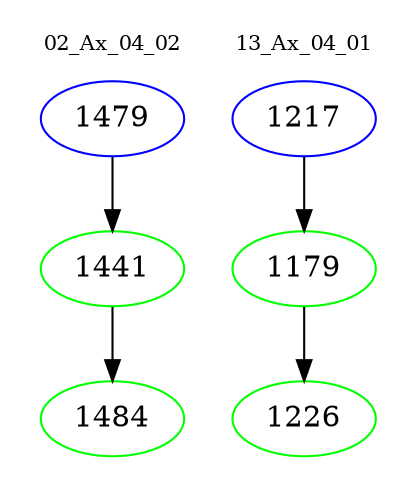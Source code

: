 digraph{
subgraph cluster_0 {
color = white
label = "02_Ax_04_02";
fontsize=10;
T0_1479 [label="1479", color="blue"]
T0_1479 -> T0_1441 [color="black"]
T0_1441 [label="1441", color="green"]
T0_1441 -> T0_1484 [color="black"]
T0_1484 [label="1484", color="green"]
}
subgraph cluster_1 {
color = white
label = "13_Ax_04_01";
fontsize=10;
T1_1217 [label="1217", color="blue"]
T1_1217 -> T1_1179 [color="black"]
T1_1179 [label="1179", color="green"]
T1_1179 -> T1_1226 [color="black"]
T1_1226 [label="1226", color="green"]
}
}
